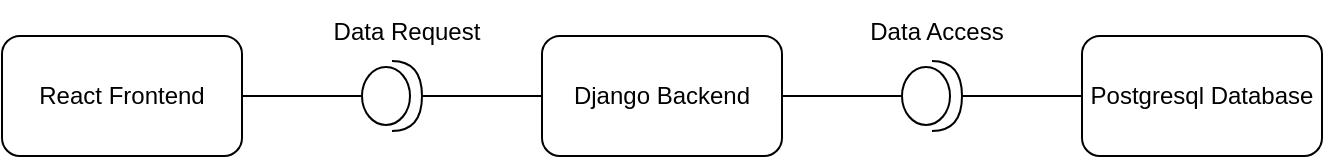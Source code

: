 <mxfile version="20.8.10" type="device"><diagram id="4EXz5KXlo4MjBmlHVkbM" name="Seite-1"><mxGraphModel dx="1050" dy="646" grid="1" gridSize="10" guides="1" tooltips="1" connect="1" arrows="1" fold="1" page="1" pageScale="1" pageWidth="827" pageHeight="1169" background="#ffffff" math="0" shadow="0"><root><mxCell id="0"/><mxCell id="1" parent="0"/><mxCell id="kij1TsPzJJm9iK4jWMjN-7" value="React Frontend" style="rounded=1;whiteSpace=wrap;html=1;" parent="1" vertex="1"><mxGeometry x="60" y="110" width="120" height="60" as="geometry"/></mxCell><mxCell id="kij1TsPzJJm9iK4jWMjN-8" value="Django Backend" style="rounded=1;whiteSpace=wrap;html=1;" parent="1" vertex="1"><mxGeometry x="330" y="110" width="120" height="60" as="geometry"/></mxCell><mxCell id="kij1TsPzJJm9iK4jWMjN-9" value="Postgresql Database" style="rounded=1;whiteSpace=wrap;html=1;" parent="1" vertex="1"><mxGeometry x="600" y="110" width="120" height="60" as="geometry"/></mxCell><mxCell id="kij1TsPzJJm9iK4jWMjN-15" value="" style="shape=providedRequiredInterface;html=1;verticalLabelPosition=bottom;sketch=0;rotation=0;" parent="1" vertex="1"><mxGeometry x="510" y="122.5" width="30" height="35" as="geometry"/></mxCell><mxCell id="kij1TsPzJJm9iK4jWMjN-20" value="" style="line;strokeWidth=1;rotatable=0;dashed=0;labelPosition=right;align=left;verticalAlign=middle;spacingTop=0;spacingLeft=6;points=[];portConstraint=eastwest;" parent="1" vertex="1"><mxGeometry x="540" y="135" width="60" height="10" as="geometry"/></mxCell><mxCell id="kij1TsPzJJm9iK4jWMjN-21" value="" style="line;strokeWidth=1;rotatable=0;dashed=0;labelPosition=right;align=left;verticalAlign=middle;spacingTop=0;spacingLeft=6;points=[];portConstraint=eastwest;" parent="1" vertex="1"><mxGeometry x="450" y="135" width="60" height="10" as="geometry"/></mxCell><mxCell id="kij1TsPzJJm9iK4jWMjN-22" value="Data Access" style="text;html=1;strokeColor=none;fillColor=none;align=center;verticalAlign=middle;whiteSpace=wrap;rounded=0;" parent="1" vertex="1"><mxGeometry x="490" y="92.5" width="75" height="30" as="geometry"/></mxCell><mxCell id="kij1TsPzJJm9iK4jWMjN-23" value="" style="shape=providedRequiredInterface;html=1;verticalLabelPosition=bottom;sketch=0;rotation=0;" parent="1" vertex="1"><mxGeometry x="240" y="122.5" width="30" height="35" as="geometry"/></mxCell><mxCell id="kij1TsPzJJm9iK4jWMjN-24" value="Data Request" style="text;html=1;strokeColor=none;fillColor=none;align=center;verticalAlign=middle;whiteSpace=wrap;rounded=0;" parent="1" vertex="1"><mxGeometry x="220" y="92.5" width="85" height="30" as="geometry"/></mxCell><mxCell id="kij1TsPzJJm9iK4jWMjN-25" value="" style="line;strokeWidth=1;rotatable=0;dashed=0;labelPosition=right;align=left;verticalAlign=middle;spacingTop=0;spacingLeft=6;points=[];portConstraint=eastwest;" parent="1" vertex="1"><mxGeometry x="270" y="135" width="60" height="10" as="geometry"/></mxCell><mxCell id="kij1TsPzJJm9iK4jWMjN-26" value="" style="line;strokeWidth=1;rotatable=0;dashed=0;labelPosition=right;align=left;verticalAlign=middle;spacingTop=0;spacingLeft=6;points=[];portConstraint=eastwest;" parent="1" vertex="1"><mxGeometry x="180" y="135" width="60" height="10" as="geometry"/></mxCell></root></mxGraphModel></diagram></mxfile>